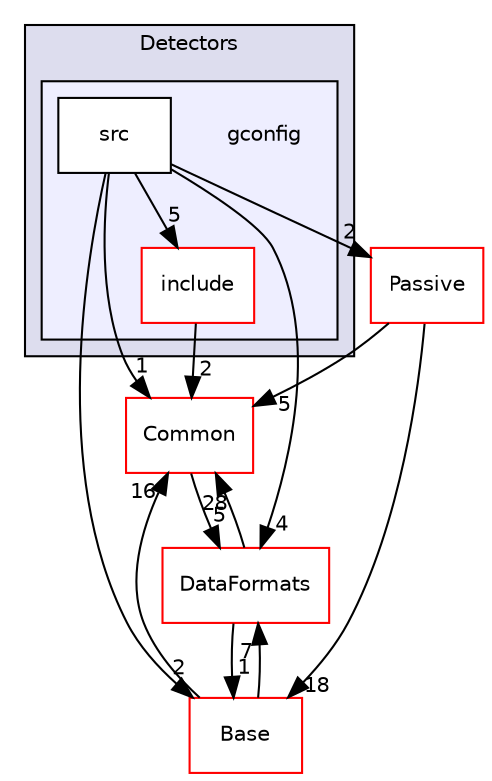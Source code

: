 digraph "/home/travis/build/AliceO2Group/AliceO2/Detectors/gconfig" {
  bgcolor=transparent;
  compound=true
  node [ fontsize="10", fontname="Helvetica"];
  edge [ labelfontsize="10", labelfontname="Helvetica"];
  subgraph clusterdir_051dca18e802f8e9474f2e30d29c04e0 {
    graph [ bgcolor="#ddddee", pencolor="black", label="Detectors" fontname="Helvetica", fontsize="10", URL="dir_051dca18e802f8e9474f2e30d29c04e0.html"]
  subgraph clusterdir_fda58d415f46ed5554e220ec8997f6b0 {
    graph [ bgcolor="#eeeeff", pencolor="black", label="" URL="dir_fda58d415f46ed5554e220ec8997f6b0.html"];
    dir_fda58d415f46ed5554e220ec8997f6b0 [shape=plaintext label="gconfig"];
    dir_b37385ac8c40ffd9e301f70e181b5ea7 [shape=box label="include" color="red" fillcolor="white" style="filled" URL="dir_b37385ac8c40ffd9e301f70e181b5ea7.html"];
    dir_c0beb4acc36ff406387963d5baa86235 [shape=box label="src" color="black" fillcolor="white" style="filled" URL="dir_c0beb4acc36ff406387963d5baa86235.html"];
  }
  }
  dir_4ab6b4cc6a7edbff49100e9123df213f [shape=box label="Common" color="red" URL="dir_4ab6b4cc6a7edbff49100e9123df213f.html"];
  dir_37c90836491b695b472bf98d1be8336b [shape=box label="Base" color="red" URL="dir_37c90836491b695b472bf98d1be8336b.html"];
  dir_f01815b857f9009bea48e2cb39492245 [shape=box label="Passive" color="red" URL="dir_f01815b857f9009bea48e2cb39492245.html"];
  dir_2171f7ec022c5423887b07c69b2f5b48 [shape=box label="DataFormats" color="red" URL="dir_2171f7ec022c5423887b07c69b2f5b48.html"];
  dir_b37385ac8c40ffd9e301f70e181b5ea7->dir_4ab6b4cc6a7edbff49100e9123df213f [headlabel="2", labeldistance=1.5 headhref="dir_000382_000009.html"];
  dir_4ab6b4cc6a7edbff49100e9123df213f->dir_2171f7ec022c5423887b07c69b2f5b48 [headlabel="5", labeldistance=1.5 headhref="dir_000009_000052.html"];
  dir_37c90836491b695b472bf98d1be8336b->dir_4ab6b4cc6a7edbff49100e9123df213f [headlabel="16", labeldistance=1.5 headhref="dir_000248_000009.html"];
  dir_37c90836491b695b472bf98d1be8336b->dir_2171f7ec022c5423887b07c69b2f5b48 [headlabel="7", labeldistance=1.5 headhref="dir_000248_000052.html"];
  dir_f01815b857f9009bea48e2cb39492245->dir_4ab6b4cc6a7edbff49100e9123df213f [headlabel="5", labeldistance=1.5 headhref="dir_000477_000009.html"];
  dir_f01815b857f9009bea48e2cb39492245->dir_37c90836491b695b472bf98d1be8336b [headlabel="18", labeldistance=1.5 headhref="dir_000477_000248.html"];
  dir_c0beb4acc36ff406387963d5baa86235->dir_b37385ac8c40ffd9e301f70e181b5ea7 [headlabel="5", labeldistance=1.5 headhref="dir_000384_000382.html"];
  dir_c0beb4acc36ff406387963d5baa86235->dir_4ab6b4cc6a7edbff49100e9123df213f [headlabel="1", labeldistance=1.5 headhref="dir_000384_000009.html"];
  dir_c0beb4acc36ff406387963d5baa86235->dir_37c90836491b695b472bf98d1be8336b [headlabel="2", labeldistance=1.5 headhref="dir_000384_000248.html"];
  dir_c0beb4acc36ff406387963d5baa86235->dir_f01815b857f9009bea48e2cb39492245 [headlabel="2", labeldistance=1.5 headhref="dir_000384_000477.html"];
  dir_c0beb4acc36ff406387963d5baa86235->dir_2171f7ec022c5423887b07c69b2f5b48 [headlabel="4", labeldistance=1.5 headhref="dir_000384_000052.html"];
  dir_2171f7ec022c5423887b07c69b2f5b48->dir_4ab6b4cc6a7edbff49100e9123df213f [headlabel="28", labeldistance=1.5 headhref="dir_000052_000009.html"];
  dir_2171f7ec022c5423887b07c69b2f5b48->dir_37c90836491b695b472bf98d1be8336b [headlabel="1", labeldistance=1.5 headhref="dir_000052_000248.html"];
}
